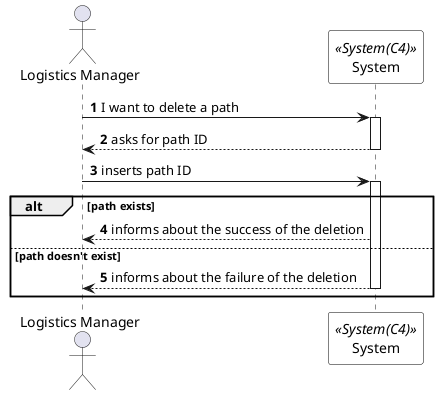 @startuml deletePathSSD
autonumber

skinparam sequence {
ParticipantBorderColor black
ParticipantBackgroundColor white
}

actor "Logistics Manager" as manager
participant System as system <<System(C4)>>


manager -> system: I want to delete a path
activate system

system --> manager: asks for path ID
deactivate system

manager -> system: inserts path ID
activate system

alt path exists

system --> manager: informs about the success of the deletion


else path doesn't exist

system --> manager: informs about the failure of the deletion
deactivate system
end


deactivate manager

@enduml